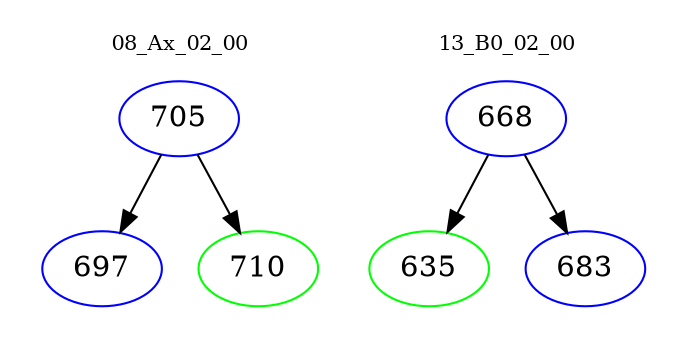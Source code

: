 digraph{
subgraph cluster_0 {
color = white
label = "08_Ax_02_00";
fontsize=10;
T0_705 [label="705", color="blue"]
T0_705 -> T0_697 [color="black"]
T0_697 [label="697", color="blue"]
T0_705 -> T0_710 [color="black"]
T0_710 [label="710", color="green"]
}
subgraph cluster_1 {
color = white
label = "13_B0_02_00";
fontsize=10;
T1_668 [label="668", color="blue"]
T1_668 -> T1_635 [color="black"]
T1_635 [label="635", color="green"]
T1_668 -> T1_683 [color="black"]
T1_683 [label="683", color="blue"]
}
}
